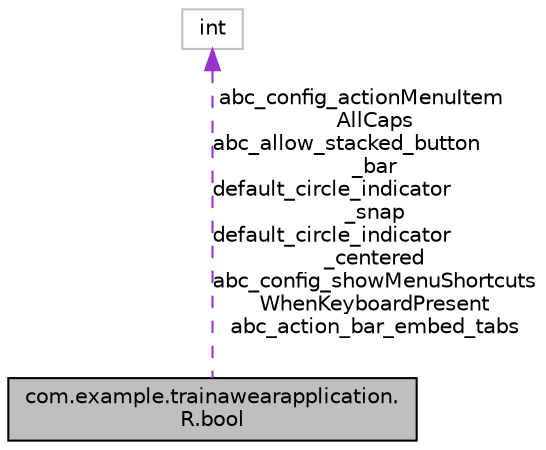 digraph "com.example.trainawearapplication.R.bool"
{
 // INTERACTIVE_SVG=YES
 // LATEX_PDF_SIZE
  edge [fontname="Helvetica",fontsize="10",labelfontname="Helvetica",labelfontsize="10"];
  node [fontname="Helvetica",fontsize="10",shape=record];
  Node1 [label="com.example.trainawearapplication.\lR.bool",height=0.2,width=0.4,color="black", fillcolor="grey75", style="filled", fontcolor="black",tooltip=" "];
  Node2 -> Node1 [dir="back",color="darkorchid3",fontsize="10",style="dashed",label=" abc_config_actionMenuItem\lAllCaps\nabc_allow_stacked_button\l_bar\ndefault_circle_indicator\l_snap\ndefault_circle_indicator\l_centered\nabc_config_showMenuShortcuts\lWhenKeyboardPresent\nabc_action_bar_embed_tabs" ,fontname="Helvetica"];
  Node2 [label="int",height=0.2,width=0.4,color="grey75", fillcolor="white", style="filled",tooltip=" "];
}
